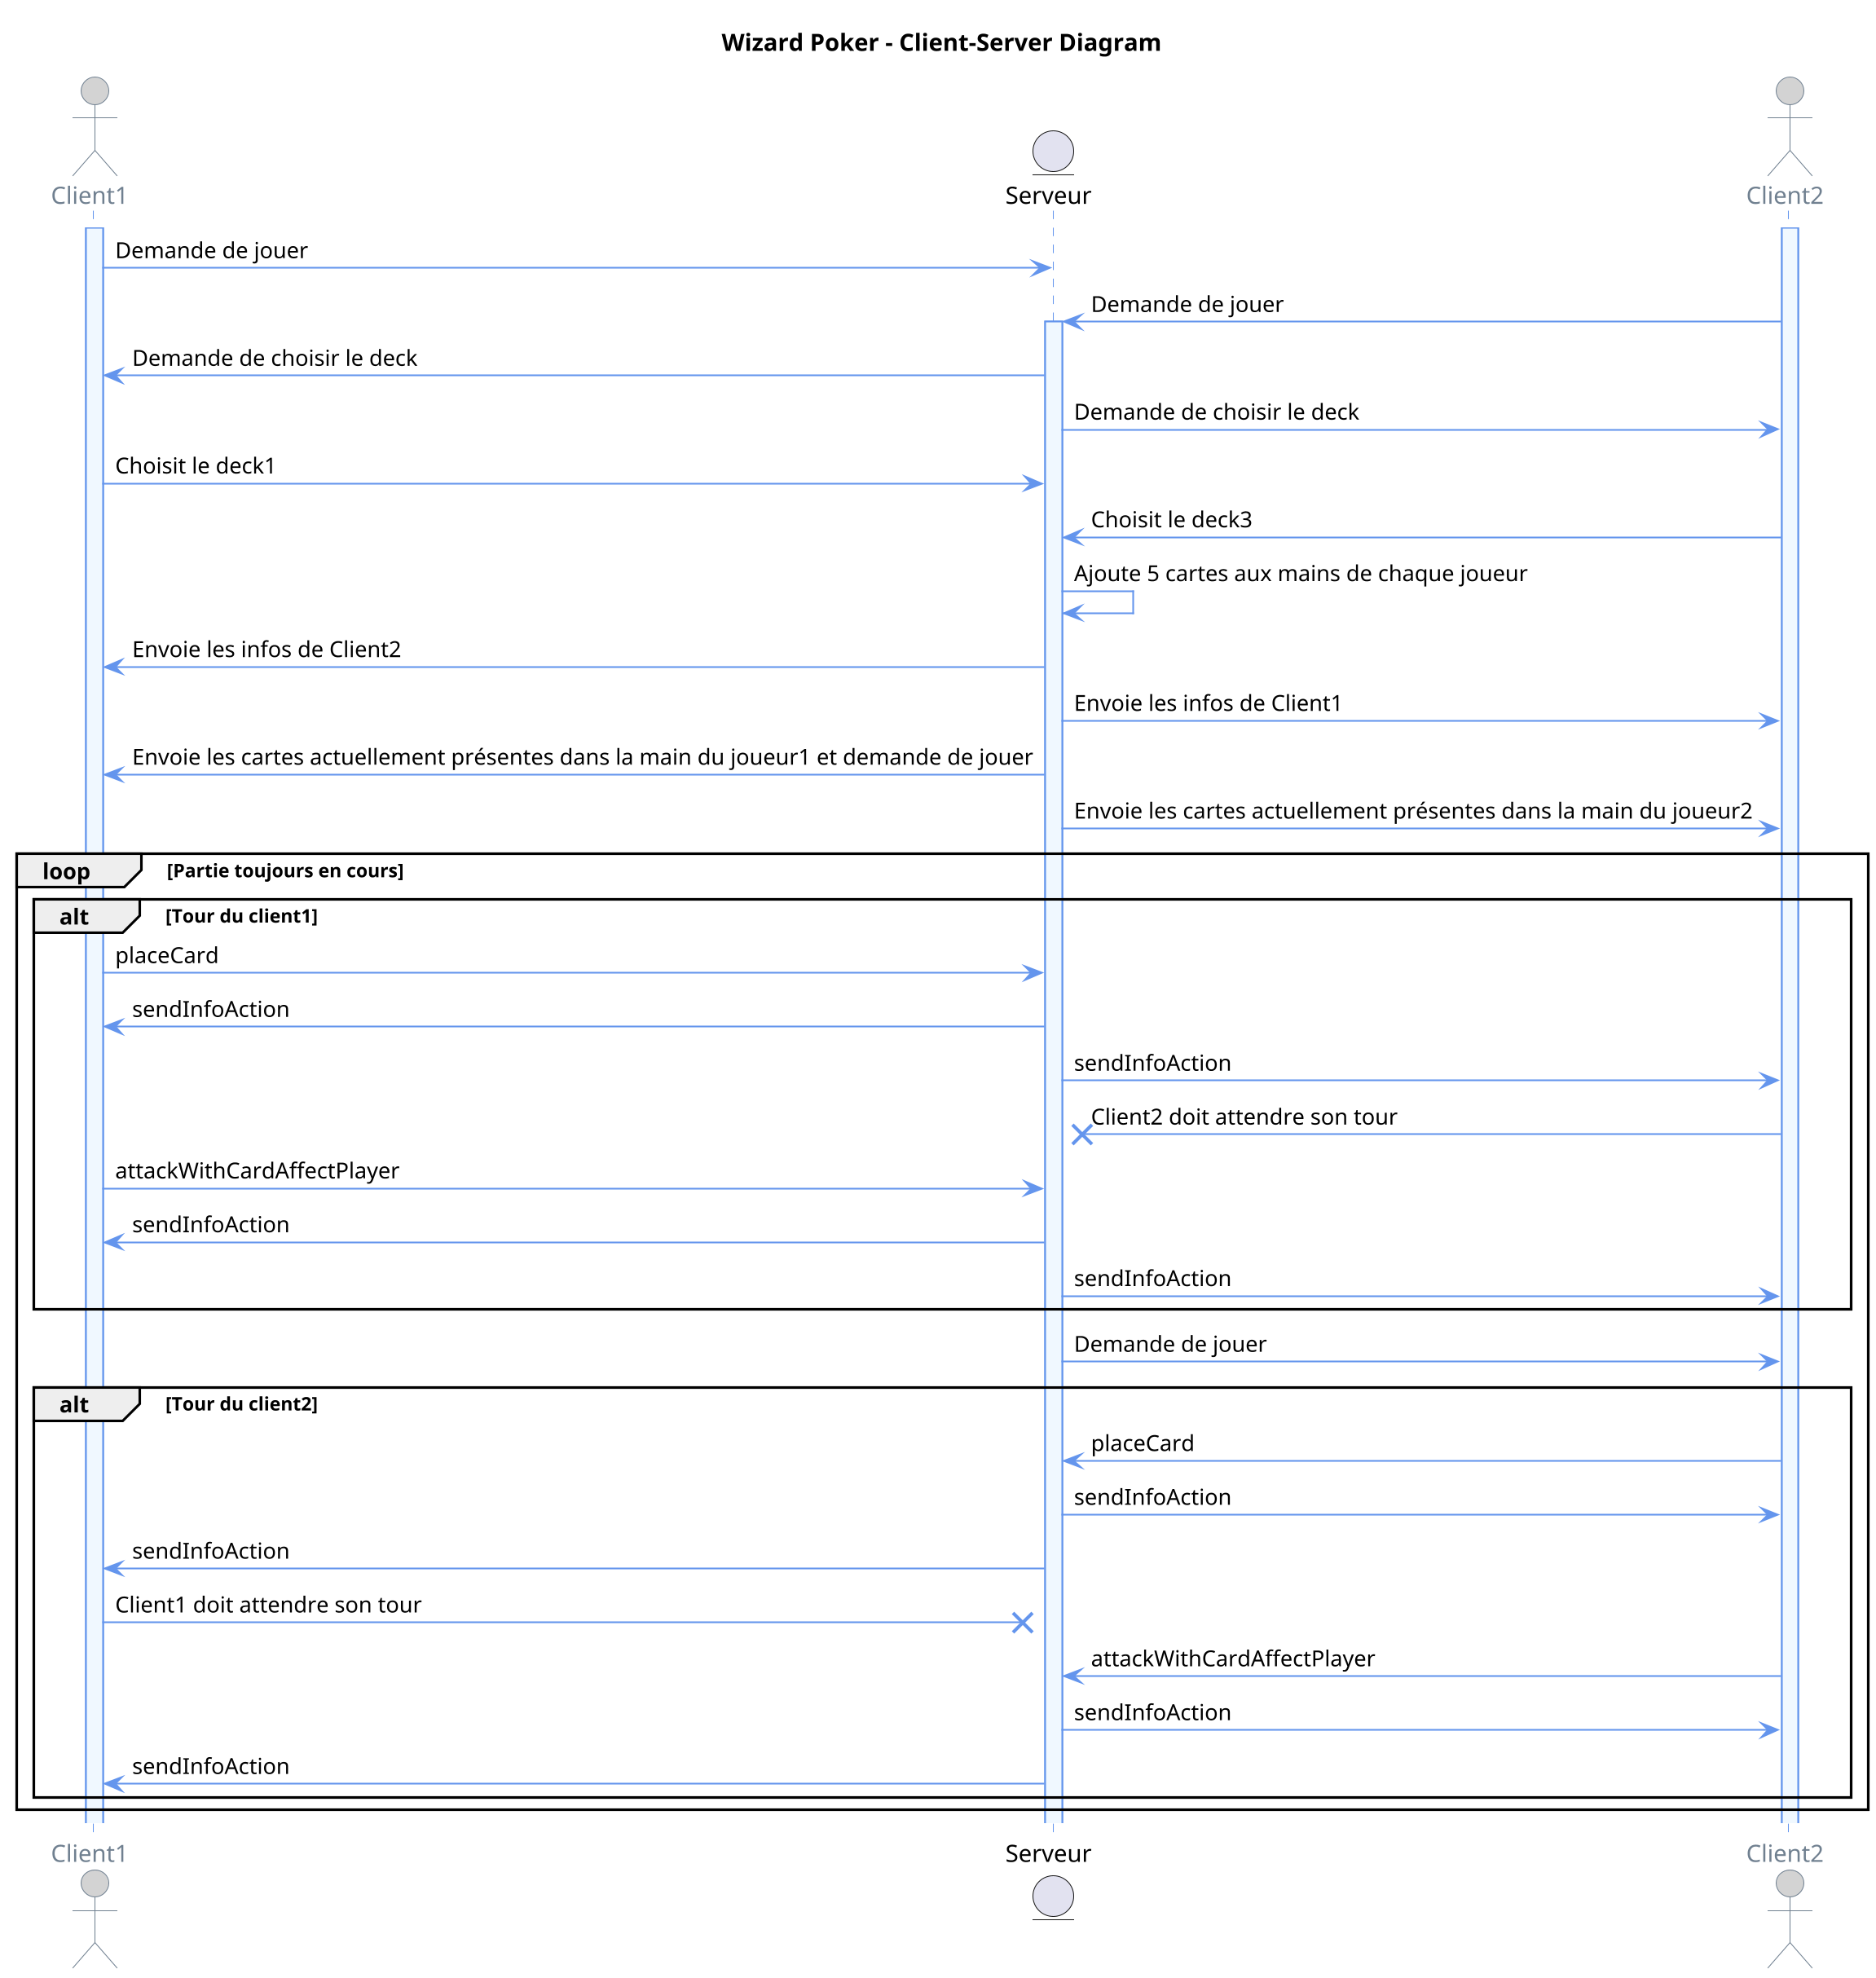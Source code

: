 @startuml


title Wizard Poker - Client-Server Diagram 

'pas d'ombre
skinparam shadowing false

skinparam dpi 200

skinparam sequence {
  ArrowColor CornflowerBlue
  LifeLineBorderColor CornflowerBlue
  LifeLineBackgroundColor AliceBlue
  
  ParticipantBorderColor CornflowerBlue
  ParticipantBackgroundColor AliceBlue
  
  ActorBackgroundColor LightGray
  ActorFontColor SlateGray
  actorBorderColor SlateGray
}


actor Client1
entity Serveur
actor Client2

activate Client1
activate Client2



Client1 -> Serveur : Demande de jouer
Client2 -> Serveur : Demande de jouer
activate Serveur
Serveur -> Client1 : Demande de choisir le deck
Serveur -> Client2 : Demande de choisir le deck
Client1 -> Serveur : Choisit le deck1
Client2 -> Serveur : Choisit le deck3
Serveur -> Serveur : Ajoute 5 cartes aux mains de chaque joueur
Serveur -> Client1 : Envoie les infos de Client2
Serveur -> Client2 : Envoie les infos de Client1
Serveur -> Client1 : Envoie les cartes actuellement présentes dans la main du joueur1 et demande de jouer
Serveur -> Client2 : Envoie les cartes actuellement présentes dans la main du joueur2

loop Partie toujours en cours
alt Tour du client1
  Client1 -> Serveur : placeCard
  Serveur -> Client1 : sendInfoAction
  Serveur -> Client2 : sendInfoAction
  Client2 ->x Serveur : Client2 doit attendre son tour
  Client1 -> Serveur : attackWithCardAffectPlayer
  Serveur -> Client1 : sendInfoAction
  Serveur -> Client2 : sendInfoAction
end

Serveur -> Client2 : Demande de jouer

alt Tour du client2
  Client2 -> Serveur : placeCard
  Serveur -> Client2 : sendInfoAction
  Serveur -> Client1 : sendInfoAction
  Client1 ->x Serveur : Client1 doit attendre son tour
  Client2 -> Serveur : attackWithCardAffectPlayer
  Serveur -> Client2 : sendInfoAction
  Serveur -> Client1 : sendInfoAction
end


end
@enduml